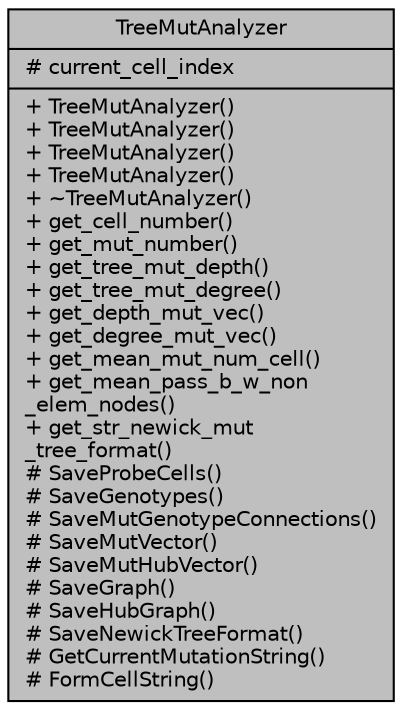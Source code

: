 digraph "TreeMutAnalyzer"
{
  edge [fontname="Helvetica",fontsize="10",labelfontname="Helvetica",labelfontsize="10"];
  node [fontname="Helvetica",fontsize="10",shape=record];
  Node1 [label="{TreeMutAnalyzer\n|# current_cell_index\l|+ TreeMutAnalyzer()\l+ TreeMutAnalyzer()\l+ TreeMutAnalyzer()\l+ TreeMutAnalyzer()\l+ ~TreeMutAnalyzer()\l+ get_cell_number()\l+ get_mut_number()\l+ get_tree_mut_depth()\l+ get_tree_mut_degree()\l+ get_depth_mut_vec()\l+ get_degree_mut_vec()\l+ get_mean_mut_num_cell()\l+ get_mean_pass_b_w_non\l_elem_nodes()\l+ get_str_newick_mut\l_tree_format()\l# SaveProbeCells()\l# SaveGenotypes()\l# SaveMutGenotypeConnections()\l# SaveMutVector()\l# SaveMutHubVector()\l# SaveGraph()\l# SaveHubGraph()\l# SaveNewickTreeFormat()\l# GetCurrentMutationString()\l# FormCellString()\l}",height=0.2,width=0.4,color="black", fillcolor="grey75", style="filled", fontcolor="black"];
}
